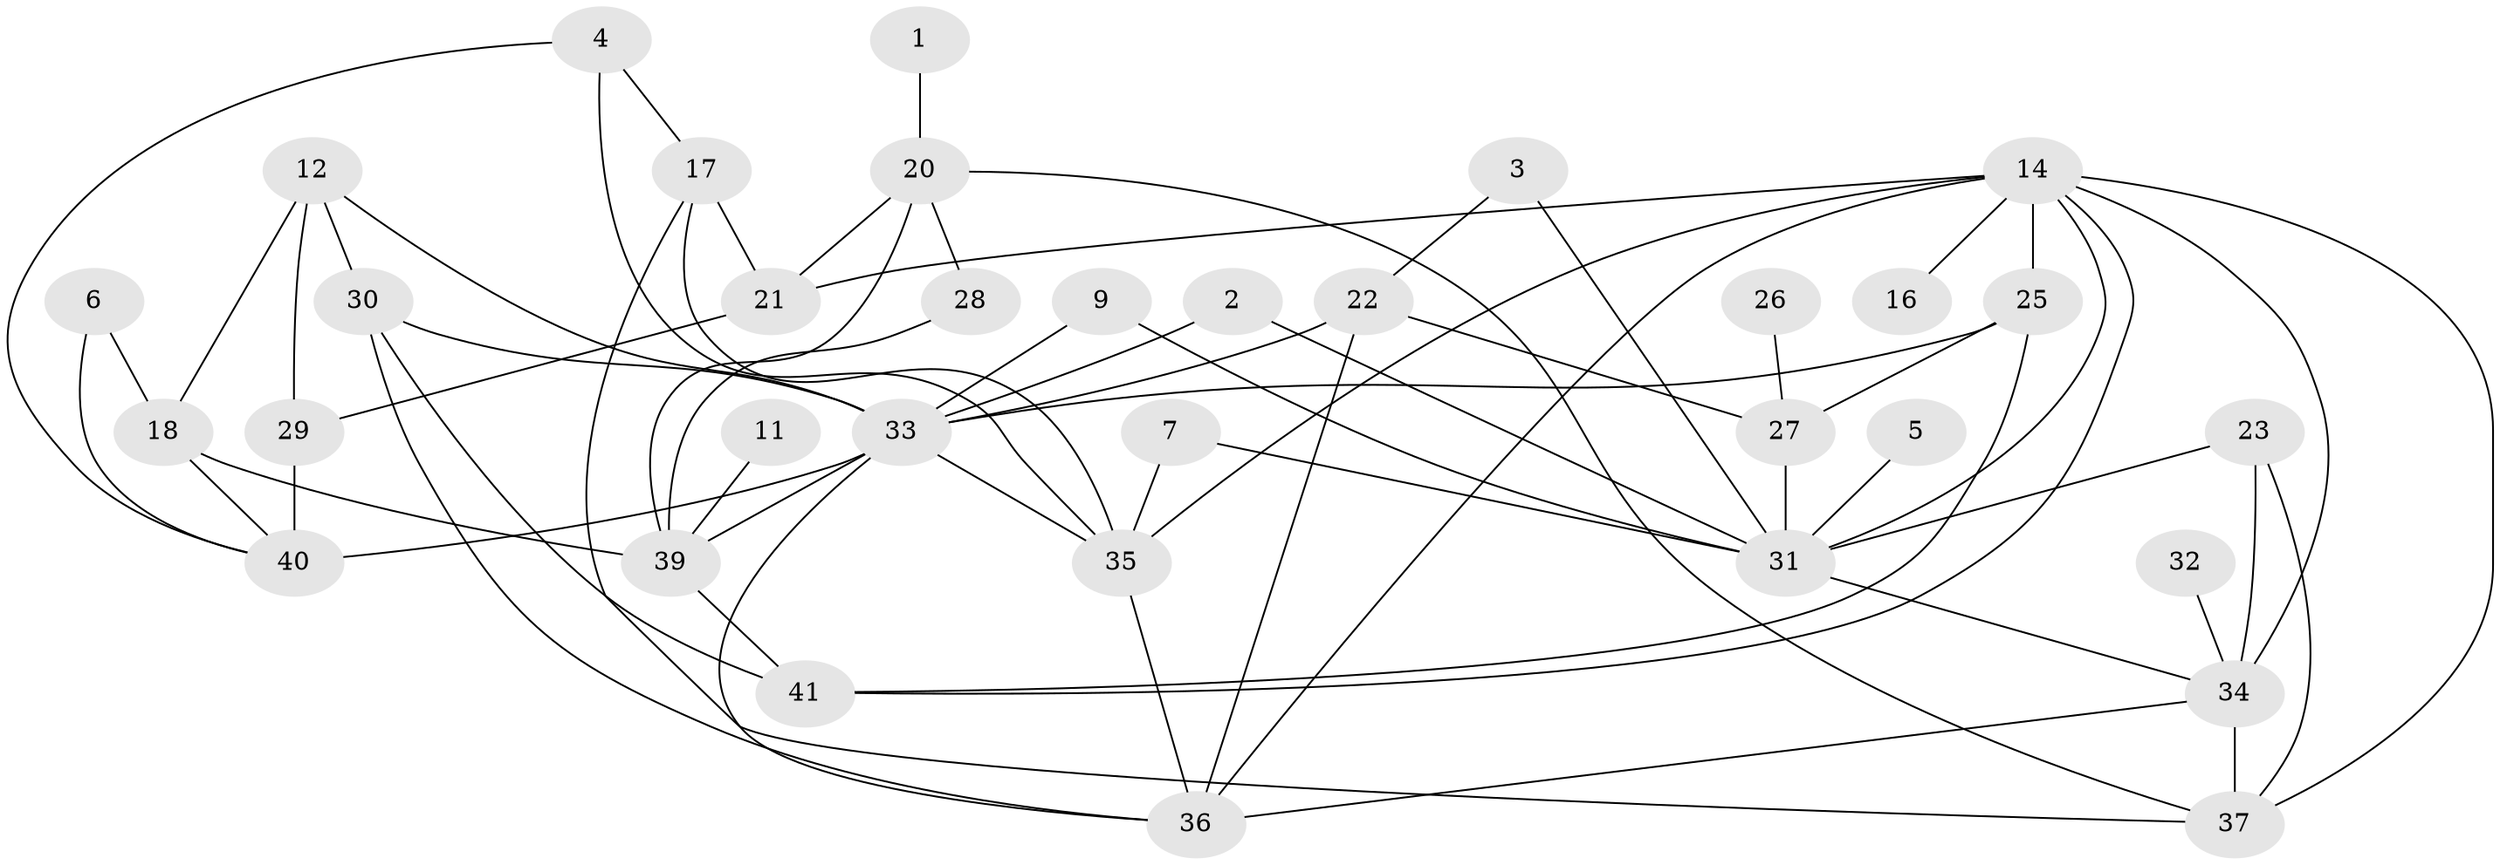 // original degree distribution, {9: 0.012345679012345678, 5: 0.09876543209876543, 2: 0.2716049382716049, 1: 0.09876543209876543, 4: 0.14814814814814814, 3: 0.25925925925925924, 0: 0.08641975308641975, 6: 0.024691358024691357}
// Generated by graph-tools (version 1.1) at 2025/25/03/09/25 03:25:23]
// undirected, 34 vertices, 65 edges
graph export_dot {
graph [start="1"]
  node [color=gray90,style=filled];
  1;
  2;
  3;
  4;
  5;
  6;
  7;
  9;
  11;
  12;
  14;
  16;
  17;
  18;
  20;
  21;
  22;
  23;
  25;
  26;
  27;
  28;
  29;
  30;
  31;
  32;
  33;
  34;
  35;
  36;
  37;
  39;
  40;
  41;
  1 -- 20 [weight=1.0];
  2 -- 31 [weight=1.0];
  2 -- 33 [weight=1.0];
  3 -- 22 [weight=1.0];
  3 -- 31 [weight=1.0];
  4 -- 17 [weight=1.0];
  4 -- 35 [weight=1.0];
  4 -- 40 [weight=1.0];
  5 -- 31 [weight=1.0];
  6 -- 18 [weight=1.0];
  6 -- 40 [weight=1.0];
  7 -- 31 [weight=1.0];
  7 -- 35 [weight=1.0];
  9 -- 31 [weight=1.0];
  9 -- 33 [weight=1.0];
  11 -- 39 [weight=1.0];
  12 -- 18 [weight=1.0];
  12 -- 29 [weight=1.0];
  12 -- 30 [weight=1.0];
  12 -- 33 [weight=1.0];
  14 -- 16 [weight=1.0];
  14 -- 21 [weight=2.0];
  14 -- 25 [weight=1.0];
  14 -- 31 [weight=1.0];
  14 -- 34 [weight=1.0];
  14 -- 35 [weight=1.0];
  14 -- 36 [weight=1.0];
  14 -- 37 [weight=2.0];
  14 -- 41 [weight=1.0];
  17 -- 21 [weight=1.0];
  17 -- 35 [weight=1.0];
  17 -- 37 [weight=1.0];
  18 -- 39 [weight=1.0];
  18 -- 40 [weight=1.0];
  20 -- 21 [weight=1.0];
  20 -- 28 [weight=1.0];
  20 -- 37 [weight=1.0];
  20 -- 39 [weight=1.0];
  21 -- 29 [weight=1.0];
  22 -- 27 [weight=1.0];
  22 -- 33 [weight=1.0];
  22 -- 36 [weight=1.0];
  23 -- 31 [weight=1.0];
  23 -- 34 [weight=1.0];
  23 -- 37 [weight=1.0];
  25 -- 27 [weight=1.0];
  25 -- 33 [weight=1.0];
  25 -- 41 [weight=1.0];
  26 -- 27 [weight=1.0];
  27 -- 31 [weight=1.0];
  28 -- 39 [weight=1.0];
  29 -- 40 [weight=1.0];
  30 -- 33 [weight=1.0];
  30 -- 36 [weight=1.0];
  30 -- 41 [weight=1.0];
  31 -- 34 [weight=1.0];
  32 -- 34 [weight=1.0];
  33 -- 35 [weight=1.0];
  33 -- 36 [weight=1.0];
  33 -- 39 [weight=1.0];
  33 -- 40 [weight=3.0];
  34 -- 36 [weight=1.0];
  34 -- 37 [weight=2.0];
  35 -- 36 [weight=1.0];
  39 -- 41 [weight=3.0];
}

